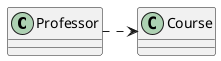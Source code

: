 @startuml Dependency
skinparam ClassAttributeIconSize 0
class Professor
class Course

Professor .> Course

@enduml